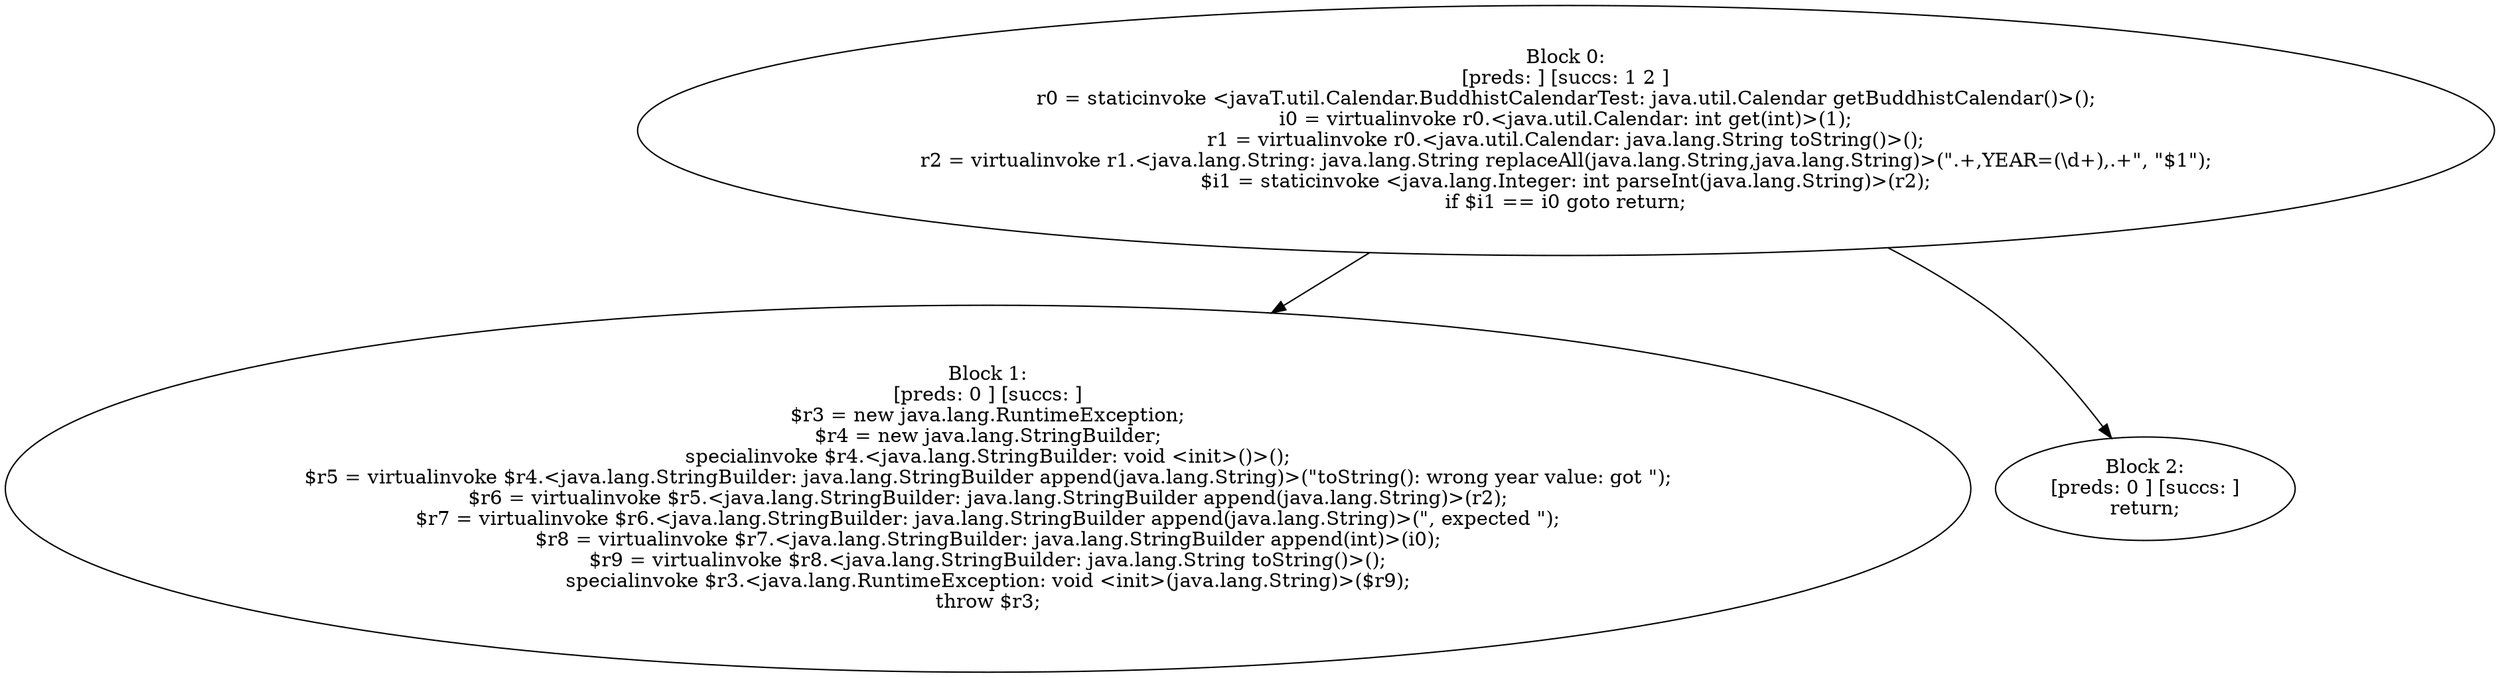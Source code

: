 digraph "unitGraph" {
    "Block 0:
[preds: ] [succs: 1 2 ]
r0 = staticinvoke <javaT.util.Calendar.BuddhistCalendarTest: java.util.Calendar getBuddhistCalendar()>();
i0 = virtualinvoke r0.<java.util.Calendar: int get(int)>(1);
r1 = virtualinvoke r0.<java.util.Calendar: java.lang.String toString()>();
r2 = virtualinvoke r1.<java.lang.String: java.lang.String replaceAll(java.lang.String,java.lang.String)>(\".+,YEAR=(\\d+),.+\", \"$1\");
$i1 = staticinvoke <java.lang.Integer: int parseInt(java.lang.String)>(r2);
if $i1 == i0 goto return;
"
    "Block 1:
[preds: 0 ] [succs: ]
$r3 = new java.lang.RuntimeException;
$r4 = new java.lang.StringBuilder;
specialinvoke $r4.<java.lang.StringBuilder: void <init>()>();
$r5 = virtualinvoke $r4.<java.lang.StringBuilder: java.lang.StringBuilder append(java.lang.String)>(\"toString(): wrong year value: got \");
$r6 = virtualinvoke $r5.<java.lang.StringBuilder: java.lang.StringBuilder append(java.lang.String)>(r2);
$r7 = virtualinvoke $r6.<java.lang.StringBuilder: java.lang.StringBuilder append(java.lang.String)>(\", expected \");
$r8 = virtualinvoke $r7.<java.lang.StringBuilder: java.lang.StringBuilder append(int)>(i0);
$r9 = virtualinvoke $r8.<java.lang.StringBuilder: java.lang.String toString()>();
specialinvoke $r3.<java.lang.RuntimeException: void <init>(java.lang.String)>($r9);
throw $r3;
"
    "Block 2:
[preds: 0 ] [succs: ]
return;
"
    "Block 0:
[preds: ] [succs: 1 2 ]
r0 = staticinvoke <javaT.util.Calendar.BuddhistCalendarTest: java.util.Calendar getBuddhistCalendar()>();
i0 = virtualinvoke r0.<java.util.Calendar: int get(int)>(1);
r1 = virtualinvoke r0.<java.util.Calendar: java.lang.String toString()>();
r2 = virtualinvoke r1.<java.lang.String: java.lang.String replaceAll(java.lang.String,java.lang.String)>(\".+,YEAR=(\\d+),.+\", \"$1\");
$i1 = staticinvoke <java.lang.Integer: int parseInt(java.lang.String)>(r2);
if $i1 == i0 goto return;
"->"Block 1:
[preds: 0 ] [succs: ]
$r3 = new java.lang.RuntimeException;
$r4 = new java.lang.StringBuilder;
specialinvoke $r4.<java.lang.StringBuilder: void <init>()>();
$r5 = virtualinvoke $r4.<java.lang.StringBuilder: java.lang.StringBuilder append(java.lang.String)>(\"toString(): wrong year value: got \");
$r6 = virtualinvoke $r5.<java.lang.StringBuilder: java.lang.StringBuilder append(java.lang.String)>(r2);
$r7 = virtualinvoke $r6.<java.lang.StringBuilder: java.lang.StringBuilder append(java.lang.String)>(\", expected \");
$r8 = virtualinvoke $r7.<java.lang.StringBuilder: java.lang.StringBuilder append(int)>(i0);
$r9 = virtualinvoke $r8.<java.lang.StringBuilder: java.lang.String toString()>();
specialinvoke $r3.<java.lang.RuntimeException: void <init>(java.lang.String)>($r9);
throw $r3;
";
    "Block 0:
[preds: ] [succs: 1 2 ]
r0 = staticinvoke <javaT.util.Calendar.BuddhistCalendarTest: java.util.Calendar getBuddhistCalendar()>();
i0 = virtualinvoke r0.<java.util.Calendar: int get(int)>(1);
r1 = virtualinvoke r0.<java.util.Calendar: java.lang.String toString()>();
r2 = virtualinvoke r1.<java.lang.String: java.lang.String replaceAll(java.lang.String,java.lang.String)>(\".+,YEAR=(\\d+),.+\", \"$1\");
$i1 = staticinvoke <java.lang.Integer: int parseInt(java.lang.String)>(r2);
if $i1 == i0 goto return;
"->"Block 2:
[preds: 0 ] [succs: ]
return;
";
}
